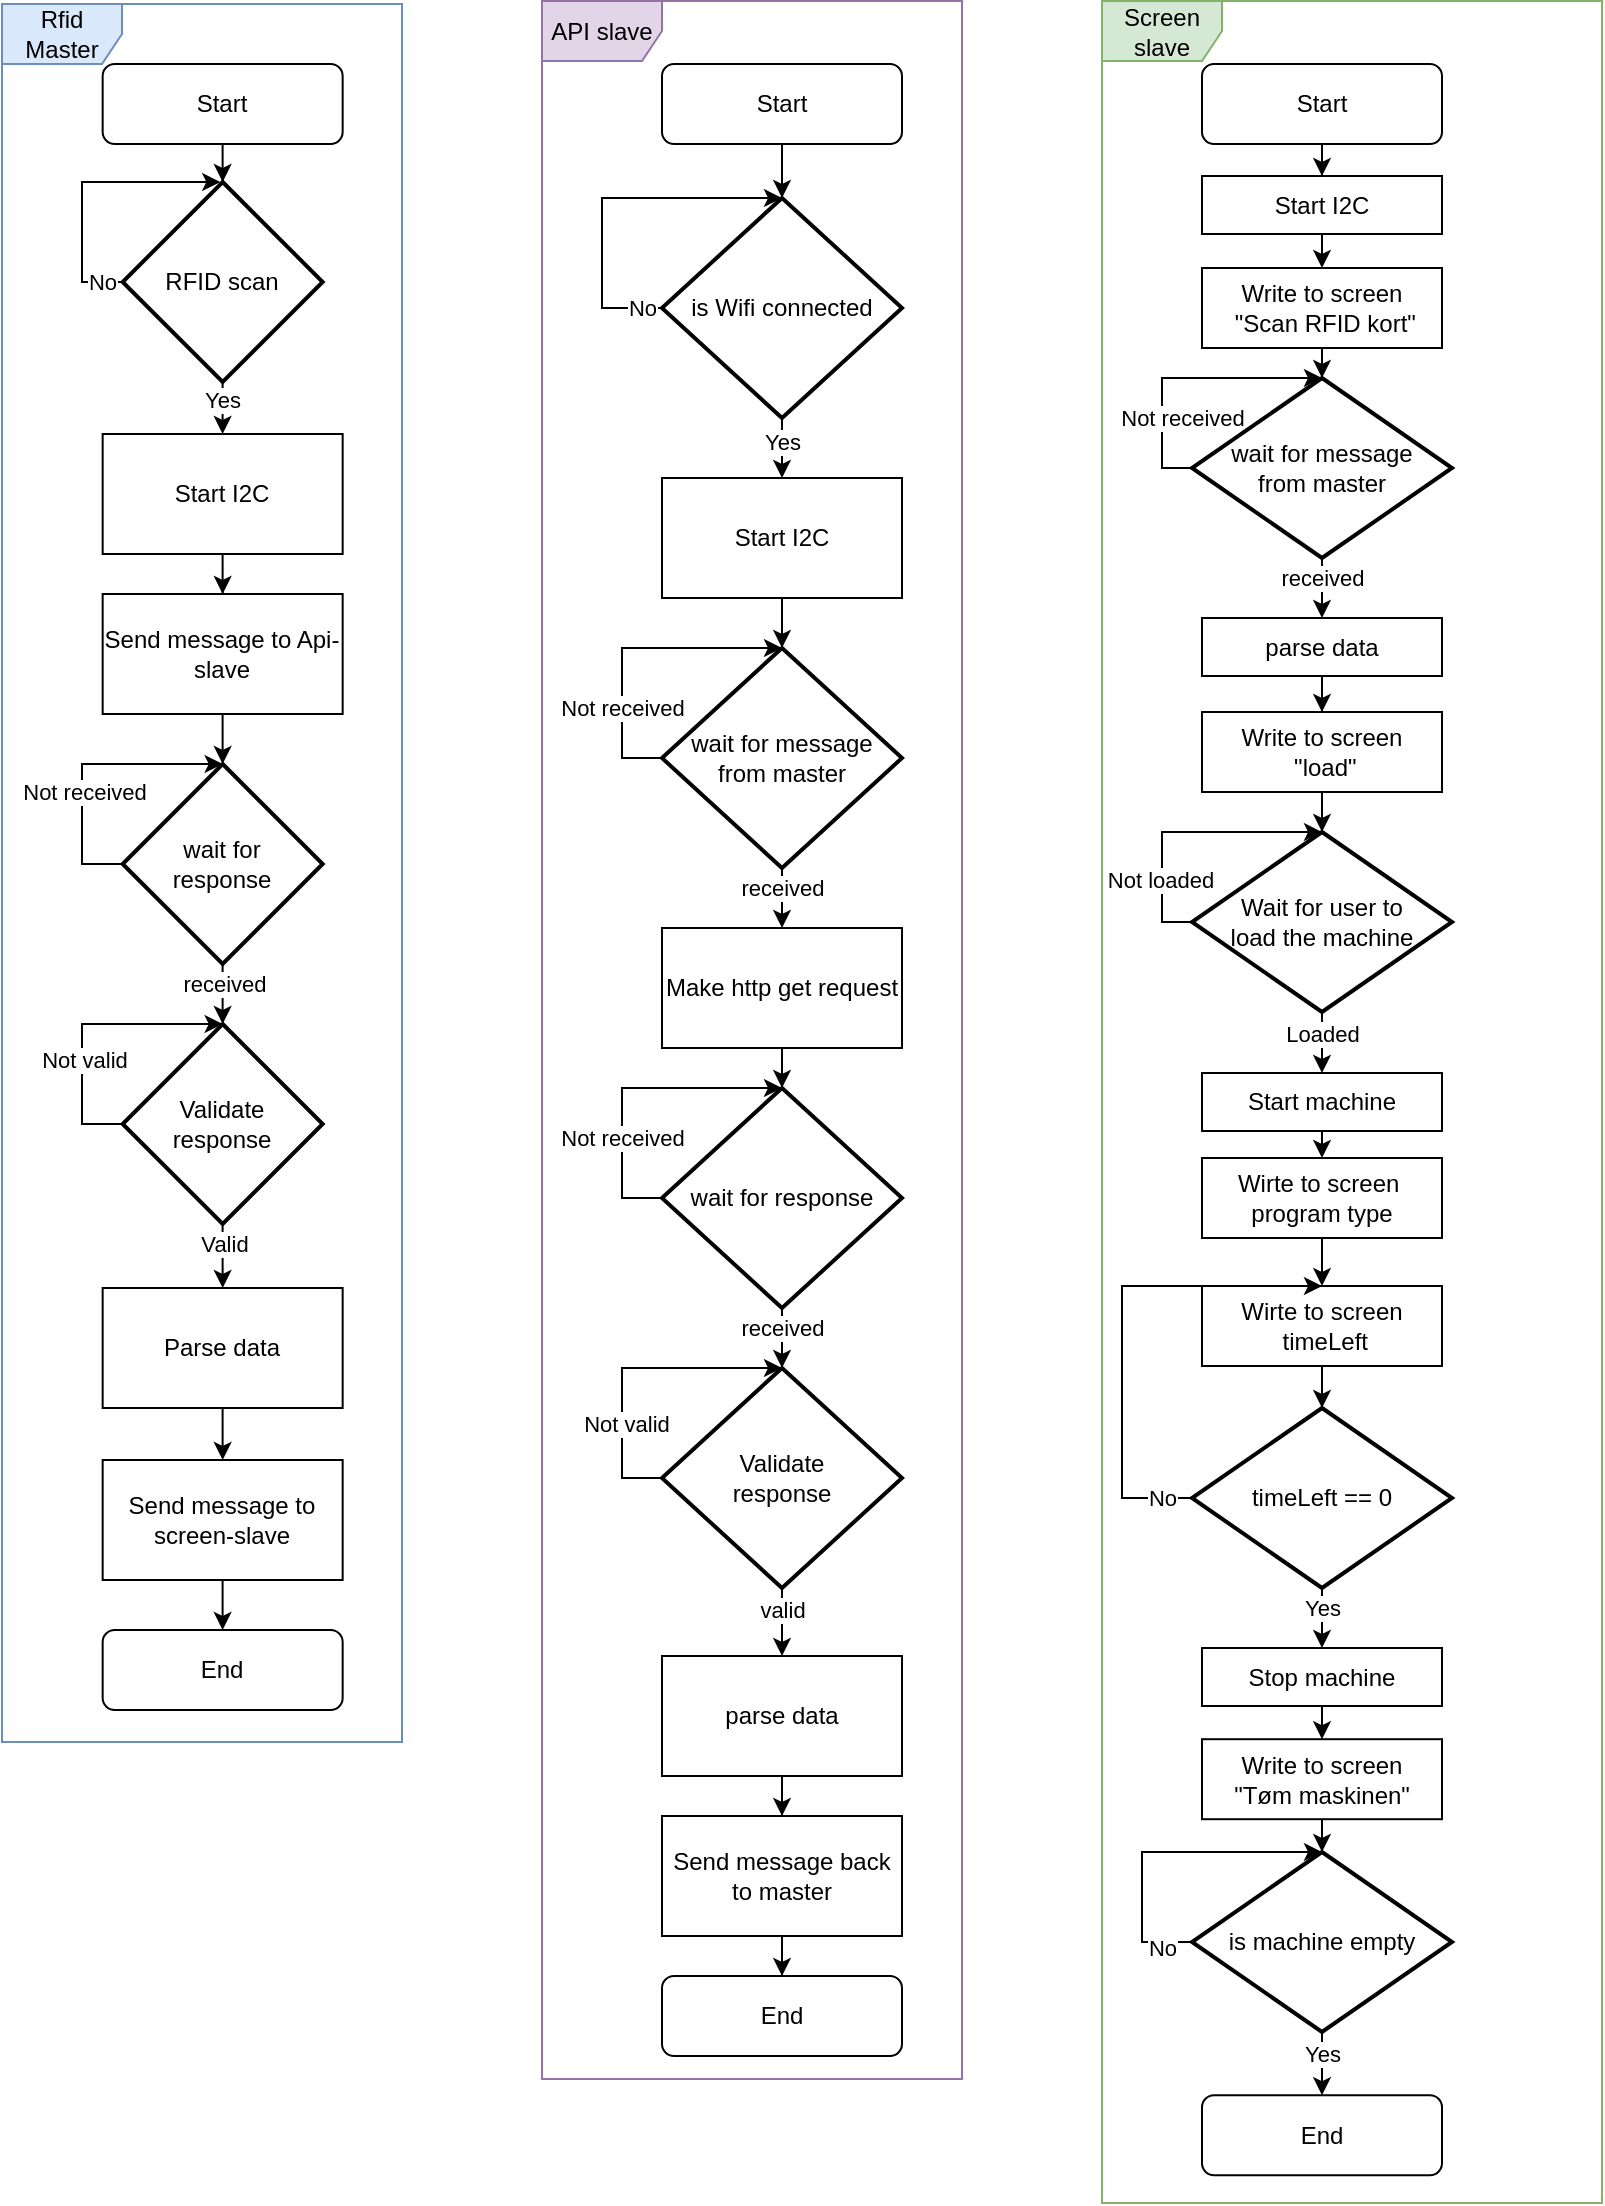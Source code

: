 <mxfile version="20.8.10" type="device"><diagram id="C5RBs43oDa-KdzZeNtuy" name="Page-1"><mxGraphModel dx="220" dy="128" grid="1" gridSize="10" guides="1" tooltips="1" connect="1" arrows="1" fold="1" page="1" pageScale="1" pageWidth="827" pageHeight="1169" math="0" shadow="0"><root><mxCell id="WIyWlLk6GJQsqaUBKTNV-0"/><mxCell id="WIyWlLk6GJQsqaUBKTNV-1" parent="WIyWlLk6GJQsqaUBKTNV-0"/><mxCell id="k3OGvV_NUxRRAAEXV-PW-80" value="Rfid Master" style="shape=umlFrame;whiteSpace=wrap;html=1;fillColor=#dae8fc;strokeColor=#6c8ebf;" parent="WIyWlLk6GJQsqaUBKTNV-1" vertex="1"><mxGeometry x="20" y="31" width="200" height="869" as="geometry"/></mxCell><mxCell id="k3OGvV_NUxRRAAEXV-PW-81" value="Screen slave" style="shape=umlFrame;whiteSpace=wrap;html=1;fillColor=#d5e8d4;strokeColor=#82b366;" parent="WIyWlLk6GJQsqaUBKTNV-1" vertex="1"><mxGeometry x="570" y="29.5" width="250" height="1101" as="geometry"/></mxCell><mxCell id="k3OGvV_NUxRRAAEXV-PW-79" value="API slave" style="shape=umlFrame;whiteSpace=wrap;html=1;fillColor=#e1d5e7;strokeColor=#9673a6;" parent="WIyWlLk6GJQsqaUBKTNV-1" vertex="1"><mxGeometry x="290" y="29.5" width="210" height="1039" as="geometry"/></mxCell><mxCell id="k3OGvV_NUxRRAAEXV-PW-32" style="edgeStyle=orthogonalEdgeStyle;rounded=0;orthogonalLoop=1;jettySize=auto;html=1;entryX=0.5;entryY=0;entryDx=0;entryDy=0;startArrow=none;startFill=0;endArrow=classic;endFill=1;" parent="WIyWlLk6GJQsqaUBKTNV-1" source="k3OGvV_NUxRRAAEXV-PW-0" target="k3OGvV_NUxRRAAEXV-PW-1" edge="1"><mxGeometry relative="1" as="geometry"/></mxCell><mxCell id="k3OGvV_NUxRRAAEXV-PW-0" value="Start I2C" style="rounded=0;whiteSpace=wrap;html=1;" parent="WIyWlLk6GJQsqaUBKTNV-1" vertex="1"><mxGeometry x="70.33" y="246" width="120" height="60" as="geometry"/></mxCell><mxCell id="k3OGvV_NUxRRAAEXV-PW-33" style="edgeStyle=orthogonalEdgeStyle;rounded=0;orthogonalLoop=1;jettySize=auto;html=1;entryX=0.5;entryY=0;entryDx=0;entryDy=0;entryPerimeter=0;startArrow=none;startFill=0;endArrow=classic;endFill=1;" parent="WIyWlLk6GJQsqaUBKTNV-1" source="k3OGvV_NUxRRAAEXV-PW-1" target="k3OGvV_NUxRRAAEXV-PW-3" edge="1"><mxGeometry relative="1" as="geometry"/></mxCell><mxCell id="k3OGvV_NUxRRAAEXV-PW-1" value="Send message to Api-slave" style="rounded=0;whiteSpace=wrap;html=1;" parent="WIyWlLk6GJQsqaUBKTNV-1" vertex="1"><mxGeometry x="70.33" y="326" width="120" height="60" as="geometry"/></mxCell><mxCell id="k3OGvV_NUxRRAAEXV-PW-27" style="edgeStyle=orthogonalEdgeStyle;rounded=0;orthogonalLoop=1;jettySize=auto;html=1;" parent="WIyWlLk6GJQsqaUBKTNV-1" source="k3OGvV_NUxRRAAEXV-PW-2" target="k3OGvV_NUxRRAAEXV-PW-0" edge="1"><mxGeometry relative="1" as="geometry"/></mxCell><mxCell id="k3OGvV_NUxRRAAEXV-PW-28" value="Yes" style="edgeLabel;html=1;align=center;verticalAlign=middle;resizable=0;points=[];" parent="k3OGvV_NUxRRAAEXV-PW-27" vertex="1" connectable="0"><mxGeometry x="0.156" y="1" relative="1" as="geometry"><mxPoint as="offset"/></mxGeometry></mxCell><mxCell id="k3OGvV_NUxRRAAEXV-PW-2" value="RFID scan" style="strokeWidth=2;html=1;shape=mxgraph.flowchart.decision;whiteSpace=wrap;" parent="WIyWlLk6GJQsqaUBKTNV-1" vertex="1"><mxGeometry x="80.33" y="120" width="100" height="100" as="geometry"/></mxCell><mxCell id="k3OGvV_NUxRRAAEXV-PW-34" style="edgeStyle=orthogonalEdgeStyle;rounded=0;orthogonalLoop=1;jettySize=auto;html=1;entryX=0.5;entryY=0;entryDx=0;entryDy=0;entryPerimeter=0;startArrow=none;startFill=0;endArrow=classic;endFill=1;" parent="WIyWlLk6GJQsqaUBKTNV-1" source="k3OGvV_NUxRRAAEXV-PW-3" target="k3OGvV_NUxRRAAEXV-PW-4" edge="1"><mxGeometry relative="1" as="geometry"/></mxCell><mxCell id="k3OGvV_NUxRRAAEXV-PW-35" value="received" style="edgeLabel;html=1;align=center;verticalAlign=middle;resizable=0;points=[];" parent="k3OGvV_NUxRRAAEXV-PW-34" vertex="1" connectable="0"><mxGeometry x="-0.781" relative="1" as="geometry"><mxPoint y="4" as="offset"/></mxGeometry></mxCell><mxCell id="k3OGvV_NUxRRAAEXV-PW-36" style="edgeStyle=orthogonalEdgeStyle;rounded=0;orthogonalLoop=1;jettySize=auto;html=1;startArrow=none;startFill=0;endArrow=classic;endFill=1;exitX=0;exitY=0.5;exitDx=0;exitDy=0;exitPerimeter=0;entryX=0.5;entryY=0;entryDx=0;entryDy=0;entryPerimeter=0;" parent="WIyWlLk6GJQsqaUBKTNV-1" source="k3OGvV_NUxRRAAEXV-PW-3" target="k3OGvV_NUxRRAAEXV-PW-3" edge="1"><mxGeometry relative="1" as="geometry"><mxPoint x="10.33" y="451" as="targetPoint"/><Array as="points"><mxPoint x="60" y="461"/><mxPoint x="60" y="411"/></Array></mxGeometry></mxCell><mxCell id="k3OGvV_NUxRRAAEXV-PW-37" value="Not received" style="edgeLabel;html=1;align=center;verticalAlign=middle;resizable=0;points=[];" parent="k3OGvV_NUxRRAAEXV-PW-36" vertex="1" connectable="0"><mxGeometry x="-0.773" relative="1" as="geometry"><mxPoint x="-4" y="-36" as="offset"/></mxGeometry></mxCell><mxCell id="k3OGvV_NUxRRAAEXV-PW-3" value="wait for &lt;br&gt;response" style="strokeWidth=2;html=1;shape=mxgraph.flowchart.decision;whiteSpace=wrap;" parent="WIyWlLk6GJQsqaUBKTNV-1" vertex="1"><mxGeometry x="80.33" y="411" width="100" height="100" as="geometry"/></mxCell><mxCell id="k3OGvV_NUxRRAAEXV-PW-38" style="edgeStyle=orthogonalEdgeStyle;rounded=0;orthogonalLoop=1;jettySize=auto;html=1;startArrow=none;startFill=0;endArrow=classic;endFill=1;entryX=0.5;entryY=0;entryDx=0;entryDy=0;" parent="WIyWlLk6GJQsqaUBKTNV-1" source="k3OGvV_NUxRRAAEXV-PW-4" target="3F6YsZqN3u3QqfC70ZaT-0" edge="1"><mxGeometry relative="1" as="geometry"/></mxCell><mxCell id="k3OGvV_NUxRRAAEXV-PW-40" value="Valid" style="edgeLabel;html=1;align=center;verticalAlign=middle;resizable=0;points=[];" parent="k3OGvV_NUxRRAAEXV-PW-38" vertex="1" connectable="0"><mxGeometry x="-0.747" relative="1" as="geometry"><mxPoint y="4" as="offset"/></mxGeometry></mxCell><mxCell id="k3OGvV_NUxRRAAEXV-PW-41" style="edgeStyle=orthogonalEdgeStyle;rounded=0;orthogonalLoop=1;jettySize=auto;html=1;startArrow=none;startFill=0;endArrow=classic;endFill=1;exitX=0;exitY=0.5;exitDx=0;exitDy=0;exitPerimeter=0;entryX=0.5;entryY=0;entryDx=0;entryDy=0;entryPerimeter=0;" parent="WIyWlLk6GJQsqaUBKTNV-1" source="k3OGvV_NUxRRAAEXV-PW-4" target="k3OGvV_NUxRRAAEXV-PW-4" edge="1"><mxGeometry relative="1" as="geometry"><mxPoint x="10.33" y="571" as="targetPoint"/><Array as="points"><mxPoint x="60" y="591"/><mxPoint x="60" y="541"/></Array></mxGeometry></mxCell><mxCell id="k3OGvV_NUxRRAAEXV-PW-42" value="Not valid" style="edgeLabel;html=1;align=center;verticalAlign=middle;resizable=0;points=[];" parent="k3OGvV_NUxRRAAEXV-PW-41" vertex="1" connectable="0"><mxGeometry x="-0.509" y="-1" relative="1" as="geometry"><mxPoint y="-18" as="offset"/></mxGeometry></mxCell><mxCell id="k3OGvV_NUxRRAAEXV-PW-4" value="Validate&lt;br&gt;response" style="strokeWidth=2;html=1;shape=mxgraph.flowchart.decision;whiteSpace=wrap;" parent="WIyWlLk6GJQsqaUBKTNV-1" vertex="1"><mxGeometry x="80.33" y="541" width="100" height="100" as="geometry"/></mxCell><mxCell id="k3OGvV_NUxRRAAEXV-PW-39" style="edgeStyle=orthogonalEdgeStyle;rounded=0;orthogonalLoop=1;jettySize=auto;html=1;startArrow=none;startFill=0;endArrow=classic;endFill=1;" parent="WIyWlLk6GJQsqaUBKTNV-1" source="k3OGvV_NUxRRAAEXV-PW-5" target="k3OGvV_NUxRRAAEXV-PW-6" edge="1"><mxGeometry relative="1" as="geometry"/></mxCell><mxCell id="k3OGvV_NUxRRAAEXV-PW-5" value="Send message to screen-slave" style="rounded=0;whiteSpace=wrap;html=1;" parent="WIyWlLk6GJQsqaUBKTNV-1" vertex="1"><mxGeometry x="70.33" y="759" width="120" height="60" as="geometry"/></mxCell><mxCell id="k3OGvV_NUxRRAAEXV-PW-6" value="End" style="rounded=1;whiteSpace=wrap;html=1;fontSize=12;glass=0;strokeWidth=1;shadow=0;" parent="WIyWlLk6GJQsqaUBKTNV-1" vertex="1"><mxGeometry x="70.33" y="844" width="120" height="40" as="geometry"/></mxCell><mxCell id="k3OGvV_NUxRRAAEXV-PW-26" style="edgeStyle=orthogonalEdgeStyle;rounded=0;orthogonalLoop=1;jettySize=auto;html=1;entryX=0.5;entryY=0;entryDx=0;entryDy=0;entryPerimeter=0;" parent="WIyWlLk6GJQsqaUBKTNV-1" source="k3OGvV_NUxRRAAEXV-PW-7" target="k3OGvV_NUxRRAAEXV-PW-2" edge="1"><mxGeometry relative="1" as="geometry"/></mxCell><mxCell id="k3OGvV_NUxRRAAEXV-PW-7" value="Start" style="rounded=1;whiteSpace=wrap;html=1;fontSize=12;glass=0;strokeWidth=1;shadow=0;" parent="WIyWlLk6GJQsqaUBKTNV-1" vertex="1"><mxGeometry x="70.33" y="61" width="120" height="40" as="geometry"/></mxCell><mxCell id="SQsc0U802EovhEkxRNdZ-2" style="edgeStyle=orthogonalEdgeStyle;rounded=0;orthogonalLoop=1;jettySize=auto;html=1;entryX=0.5;entryY=0;entryDx=0;entryDy=0;entryPerimeter=0;" parent="WIyWlLk6GJQsqaUBKTNV-1" source="k3OGvV_NUxRRAAEXV-PW-8" target="SQsc0U802EovhEkxRNdZ-12" edge="1"><mxGeometry relative="1" as="geometry"><mxPoint x="410" y="121" as="targetPoint"/></mxGeometry></mxCell><mxCell id="k3OGvV_NUxRRAAEXV-PW-8" value="Start" style="rounded=1;whiteSpace=wrap;html=1;fontSize=12;glass=0;strokeWidth=1;shadow=0;" parent="WIyWlLk6GJQsqaUBKTNV-1" vertex="1"><mxGeometry x="350" y="61" width="120" height="40" as="geometry"/></mxCell><mxCell id="k3OGvV_NUxRRAAEXV-PW-45" style="edgeStyle=orthogonalEdgeStyle;rounded=0;orthogonalLoop=1;jettySize=auto;html=1;startArrow=none;startFill=0;endArrow=classic;endFill=1;" parent="WIyWlLk6GJQsqaUBKTNV-1" source="k3OGvV_NUxRRAAEXV-PW-9" target="k3OGvV_NUxRRAAEXV-PW-43" edge="1"><mxGeometry relative="1" as="geometry"/></mxCell><mxCell id="k3OGvV_NUxRRAAEXV-PW-47" value="received" style="edgeLabel;html=1;align=center;verticalAlign=middle;resizable=0;points=[];" parent="k3OGvV_NUxRRAAEXV-PW-45" vertex="1" connectable="0"><mxGeometry x="-0.779" relative="1" as="geometry"><mxPoint y="4" as="offset"/></mxGeometry></mxCell><mxCell id="k3OGvV_NUxRRAAEXV-PW-48" style="edgeStyle=orthogonalEdgeStyle;rounded=0;orthogonalLoop=1;jettySize=auto;html=1;startArrow=none;startFill=0;endArrow=classic;endFill=1;exitX=0;exitY=0.5;exitDx=0;exitDy=0;exitPerimeter=0;entryX=0.5;entryY=0;entryDx=0;entryDy=0;entryPerimeter=0;" parent="WIyWlLk6GJQsqaUBKTNV-1" source="k3OGvV_NUxRRAAEXV-PW-9" target="k3OGvV_NUxRRAAEXV-PW-9" edge="1"><mxGeometry relative="1" as="geometry"><mxPoint x="290" y="408" as="targetPoint"/><Array as="points"><mxPoint x="330" y="408"/><mxPoint x="330" y="353"/></Array></mxGeometry></mxCell><mxCell id="k3OGvV_NUxRRAAEXV-PW-49" value="Not received" style="edgeLabel;html=1;align=center;verticalAlign=middle;resizable=0;points=[];" parent="k3OGvV_NUxRRAAEXV-PW-48" vertex="1" connectable="0"><mxGeometry x="-0.547" relative="1" as="geometry"><mxPoint y="-10" as="offset"/></mxGeometry></mxCell><mxCell id="k3OGvV_NUxRRAAEXV-PW-9" value="wait for message from master" style="strokeWidth=2;html=1;shape=mxgraph.flowchart.decision;whiteSpace=wrap;" parent="WIyWlLk6GJQsqaUBKTNV-1" vertex="1"><mxGeometry x="350" y="353" width="120" height="110" as="geometry"/></mxCell><mxCell id="k3OGvV_NUxRRAAEXV-PW-50" style="edgeStyle=orthogonalEdgeStyle;rounded=0;orthogonalLoop=1;jettySize=auto;html=1;entryX=0.5;entryY=0;entryDx=0;entryDy=0;startArrow=none;startFill=0;endArrow=classic;endFill=1;entryPerimeter=0;" parent="WIyWlLk6GJQsqaUBKTNV-1" source="k3OGvV_NUxRRAAEXV-PW-10" target="3F6YsZqN3u3QqfC70ZaT-2" edge="1"><mxGeometry relative="1" as="geometry"/></mxCell><mxCell id="k3OGvV_NUxRRAAEXV-PW-51" value="received" style="edgeLabel;html=1;align=center;verticalAlign=middle;resizable=0;points=[];" parent="k3OGvV_NUxRRAAEXV-PW-50" vertex="1" connectable="0"><mxGeometry x="-0.795" y="1" relative="1" as="geometry"><mxPoint x="-1" y="5" as="offset"/></mxGeometry></mxCell><mxCell id="k3OGvV_NUxRRAAEXV-PW-52" style="edgeStyle=orthogonalEdgeStyle;rounded=0;orthogonalLoop=1;jettySize=auto;html=1;startArrow=none;startFill=0;endArrow=classic;endFill=1;exitX=0;exitY=0.5;exitDx=0;exitDy=0;exitPerimeter=0;entryX=0.5;entryY=0;entryDx=0;entryDy=0;entryPerimeter=0;" parent="WIyWlLk6GJQsqaUBKTNV-1" source="k3OGvV_NUxRRAAEXV-PW-10" target="k3OGvV_NUxRRAAEXV-PW-10" edge="1"><mxGeometry relative="1" as="geometry"><mxPoint x="300" y="628" as="targetPoint"/><Array as="points"><mxPoint x="330" y="628"/><mxPoint x="330" y="573"/></Array></mxGeometry></mxCell><mxCell id="k3OGvV_NUxRRAAEXV-PW-53" value="Not received" style="edgeLabel;html=1;align=center;verticalAlign=middle;resizable=0;points=[];" parent="k3OGvV_NUxRRAAEXV-PW-52" vertex="1" connectable="0"><mxGeometry x="-0.501" relative="1" as="geometry"><mxPoint y="-12" as="offset"/></mxGeometry></mxCell><mxCell id="k3OGvV_NUxRRAAEXV-PW-10" value="wait for response" style="strokeWidth=2;html=1;shape=mxgraph.flowchart.decision;whiteSpace=wrap;" parent="WIyWlLk6GJQsqaUBKTNV-1" vertex="1"><mxGeometry x="350" y="573" width="120" height="110" as="geometry"/></mxCell><mxCell id="k3OGvV_NUxRRAAEXV-PW-54" style="edgeStyle=orthogonalEdgeStyle;rounded=0;orthogonalLoop=1;jettySize=auto;html=1;entryX=0.5;entryY=0;entryDx=0;entryDy=0;startArrow=none;startFill=0;endArrow=classic;endFill=1;" parent="WIyWlLk6GJQsqaUBKTNV-1" source="k3OGvV_NUxRRAAEXV-PW-11" target="k3OGvV_NUxRRAAEXV-PW-12" edge="1"><mxGeometry relative="1" as="geometry"/></mxCell><mxCell id="k3OGvV_NUxRRAAEXV-PW-11" value="parse data" style="rounded=0;whiteSpace=wrap;html=1;" parent="WIyWlLk6GJQsqaUBKTNV-1" vertex="1"><mxGeometry x="350" y="857" width="120" height="60" as="geometry"/></mxCell><mxCell id="k3OGvV_NUxRRAAEXV-PW-55" style="edgeStyle=orthogonalEdgeStyle;rounded=0;orthogonalLoop=1;jettySize=auto;html=1;entryX=0.5;entryY=0;entryDx=0;entryDy=0;startArrow=none;startFill=0;endArrow=classic;endFill=1;" parent="WIyWlLk6GJQsqaUBKTNV-1" source="k3OGvV_NUxRRAAEXV-PW-12" target="k3OGvV_NUxRRAAEXV-PW-13" edge="1"><mxGeometry relative="1" as="geometry"/></mxCell><mxCell id="k3OGvV_NUxRRAAEXV-PW-12" value="Send message back to master" style="rounded=0;whiteSpace=wrap;html=1;" parent="WIyWlLk6GJQsqaUBKTNV-1" vertex="1"><mxGeometry x="350" y="937" width="120" height="60" as="geometry"/></mxCell><mxCell id="k3OGvV_NUxRRAAEXV-PW-13" value="End" style="rounded=1;whiteSpace=wrap;html=1;fontSize=12;glass=0;strokeWidth=1;shadow=0;" parent="WIyWlLk6GJQsqaUBKTNV-1" vertex="1"><mxGeometry x="350" y="1017" width="120" height="40" as="geometry"/></mxCell><mxCell id="SQsc0U802EovhEkxRNdZ-6" style="edgeStyle=orthogonalEdgeStyle;rounded=0;orthogonalLoop=1;jettySize=auto;html=1;entryX=0.5;entryY=0;entryDx=0;entryDy=0;" parent="WIyWlLk6GJQsqaUBKTNV-1" source="k3OGvV_NUxRRAAEXV-PW-14" target="SQsc0U802EovhEkxRNdZ-5" edge="1"><mxGeometry relative="1" as="geometry"/></mxCell><mxCell id="k3OGvV_NUxRRAAEXV-PW-14" value="Start" style="rounded=1;whiteSpace=wrap;html=1;fontSize=12;glass=0;strokeWidth=1;shadow=0;" parent="WIyWlLk6GJQsqaUBKTNV-1" vertex="1"><mxGeometry x="620" y="61" width="120" height="40" as="geometry"/></mxCell><mxCell id="k3OGvV_NUxRRAAEXV-PW-57" style="edgeStyle=orthogonalEdgeStyle;rounded=0;orthogonalLoop=1;jettySize=auto;html=1;entryX=0.5;entryY=0;entryDx=0;entryDy=0;entryPerimeter=0;startArrow=none;startFill=0;endArrow=classic;endFill=1;" parent="WIyWlLk6GJQsqaUBKTNV-1" source="k3OGvV_NUxRRAAEXV-PW-15" target="k3OGvV_NUxRRAAEXV-PW-16" edge="1"><mxGeometry relative="1" as="geometry"/></mxCell><mxCell id="k3OGvV_NUxRRAAEXV-PW-15" value="Write to screen&lt;br&gt;&amp;nbsp;&quot;Scan RFID kort&quot;" style="rounded=0;whiteSpace=wrap;html=1;" parent="WIyWlLk6GJQsqaUBKTNV-1" vertex="1"><mxGeometry x="620" y="163" width="120" height="40" as="geometry"/></mxCell><mxCell id="k3OGvV_NUxRRAAEXV-PW-58" style="edgeStyle=orthogonalEdgeStyle;rounded=0;orthogonalLoop=1;jettySize=auto;html=1;startArrow=none;startFill=0;endArrow=classic;endFill=1;" parent="WIyWlLk6GJQsqaUBKTNV-1" source="k3OGvV_NUxRRAAEXV-PW-16" target="k3OGvV_NUxRRAAEXV-PW-17" edge="1"><mxGeometry relative="1" as="geometry"/></mxCell><mxCell id="k3OGvV_NUxRRAAEXV-PW-61" value="received" style="edgeLabel;html=1;align=center;verticalAlign=middle;resizable=0;points=[];" parent="k3OGvV_NUxRRAAEXV-PW-58" vertex="1" connectable="0"><mxGeometry x="0.523" relative="1" as="geometry"><mxPoint y="-8" as="offset"/></mxGeometry></mxCell><mxCell id="k3OGvV_NUxRRAAEXV-PW-62" style="edgeStyle=orthogonalEdgeStyle;rounded=0;orthogonalLoop=1;jettySize=auto;html=1;startArrow=none;startFill=0;endArrow=classic;endFill=1;exitX=0;exitY=0.5;exitDx=0;exitDy=0;exitPerimeter=0;entryX=0.5;entryY=0;entryDx=0;entryDy=0;entryPerimeter=0;" parent="WIyWlLk6GJQsqaUBKTNV-1" source="k3OGvV_NUxRRAAEXV-PW-16" target="k3OGvV_NUxRRAAEXV-PW-16" edge="1"><mxGeometry relative="1" as="geometry"><mxPoint x="560" y="329" as="targetPoint"/><Array as="points"><mxPoint x="600" y="263"/><mxPoint x="600" y="218"/></Array></mxGeometry></mxCell><mxCell id="k3OGvV_NUxRRAAEXV-PW-63" value="Not received" style="edgeLabel;html=1;align=center;verticalAlign=middle;resizable=0;points=[];" parent="k3OGvV_NUxRRAAEXV-PW-62" vertex="1" connectable="0"><mxGeometry x="-0.626" relative="1" as="geometry"><mxPoint x="10" y="-14" as="offset"/></mxGeometry></mxCell><mxCell id="k3OGvV_NUxRRAAEXV-PW-16" value="wait for message &lt;br&gt;from master" style="strokeWidth=2;html=1;shape=mxgraph.flowchart.decision;whiteSpace=wrap;" parent="WIyWlLk6GJQsqaUBKTNV-1" vertex="1"><mxGeometry x="615" y="218" width="130" height="90" as="geometry"/></mxCell><mxCell id="k3OGvV_NUxRRAAEXV-PW-59" style="edgeStyle=orthogonalEdgeStyle;rounded=0;orthogonalLoop=1;jettySize=auto;html=1;startArrow=none;startFill=0;endArrow=classic;endFill=1;" parent="WIyWlLk6GJQsqaUBKTNV-1" source="k3OGvV_NUxRRAAEXV-PW-17" target="k3OGvV_NUxRRAAEXV-PW-18" edge="1"><mxGeometry relative="1" as="geometry"/></mxCell><mxCell id="k3OGvV_NUxRRAAEXV-PW-17" value="parse data" style="rounded=0;whiteSpace=wrap;html=1;" parent="WIyWlLk6GJQsqaUBKTNV-1" vertex="1"><mxGeometry x="620" y="338" width="120" height="29" as="geometry"/></mxCell><mxCell id="k3OGvV_NUxRRAAEXV-PW-60" style="edgeStyle=orthogonalEdgeStyle;rounded=0;orthogonalLoop=1;jettySize=auto;html=1;startArrow=none;startFill=0;endArrow=classic;endFill=1;" parent="WIyWlLk6GJQsqaUBKTNV-1" source="k3OGvV_NUxRRAAEXV-PW-18" target="k3OGvV_NUxRRAAEXV-PW-19" edge="1"><mxGeometry relative="1" as="geometry"/></mxCell><mxCell id="k3OGvV_NUxRRAAEXV-PW-18" value="Write to screen&lt;br&gt;&amp;nbsp;&quot;load&quot;" style="rounded=0;whiteSpace=wrap;html=1;" parent="WIyWlLk6GJQsqaUBKTNV-1" vertex="1"><mxGeometry x="620" y="385" width="120" height="40" as="geometry"/></mxCell><mxCell id="k3OGvV_NUxRRAAEXV-PW-64" style="edgeStyle=orthogonalEdgeStyle;rounded=0;orthogonalLoop=1;jettySize=auto;html=1;startArrow=none;startFill=0;endArrow=classic;endFill=1;entryX=0.5;entryY=0;entryDx=0;entryDy=0;" parent="WIyWlLk6GJQsqaUBKTNV-1" source="k3OGvV_NUxRRAAEXV-PW-19" target="SQsc0U802EovhEkxRNdZ-8" edge="1"><mxGeometry relative="1" as="geometry"><mxPoint x="680" y="720" as="targetPoint"/></mxGeometry></mxCell><mxCell id="k3OGvV_NUxRRAAEXV-PW-65" value="Loaded" style="edgeLabel;html=1;align=center;verticalAlign=middle;resizable=0;points=[];" parent="k3OGvV_NUxRRAAEXV-PW-64" vertex="1" connectable="0"><mxGeometry x="-0.742" relative="1" as="geometry"><mxPoint y="4" as="offset"/></mxGeometry></mxCell><mxCell id="k3OGvV_NUxRRAAEXV-PW-66" style="edgeStyle=orthogonalEdgeStyle;rounded=0;orthogonalLoop=1;jettySize=auto;html=1;startArrow=none;startFill=0;endArrow=classic;endFill=1;exitX=0;exitY=0.5;exitDx=0;exitDy=0;exitPerimeter=0;entryX=0.5;entryY=0;entryDx=0;entryDy=0;entryPerimeter=0;" parent="WIyWlLk6GJQsqaUBKTNV-1" source="k3OGvV_NUxRRAAEXV-PW-19" target="k3OGvV_NUxRRAAEXV-PW-19" edge="1"><mxGeometry relative="1" as="geometry"><mxPoint x="580" y="639" as="targetPoint"/><Array as="points"><mxPoint x="600" y="490"/><mxPoint x="600" y="445"/></Array></mxGeometry></mxCell><mxCell id="k3OGvV_NUxRRAAEXV-PW-67" value="Not loaded" style="edgeLabel;html=1;align=center;verticalAlign=middle;resizable=0;points=[];" parent="k3OGvV_NUxRRAAEXV-PW-66" vertex="1" connectable="0"><mxGeometry x="-0.57" y="1" relative="1" as="geometry"><mxPoint y="-6" as="offset"/></mxGeometry></mxCell><mxCell id="k3OGvV_NUxRRAAEXV-PW-19" value="Wait for user to &lt;br&gt;load the machine" style="strokeWidth=2;html=1;shape=mxgraph.flowchart.decision;whiteSpace=wrap;" parent="WIyWlLk6GJQsqaUBKTNV-1" vertex="1"><mxGeometry x="615" y="445" width="130" height="90" as="geometry"/></mxCell><mxCell id="k3OGvV_NUxRRAAEXV-PW-68" style="edgeStyle=orthogonalEdgeStyle;rounded=0;orthogonalLoop=1;jettySize=auto;html=1;entryX=0.5;entryY=0;entryDx=0;entryDy=0;startArrow=none;startFill=0;endArrow=classic;endFill=1;" parent="WIyWlLk6GJQsqaUBKTNV-1" source="k3OGvV_NUxRRAAEXV-PW-20" target="k3OGvV_NUxRRAAEXV-PW-21" edge="1"><mxGeometry relative="1" as="geometry"/></mxCell><mxCell id="k3OGvV_NUxRRAAEXV-PW-20" value="Wirte to screen&amp;nbsp; program type" style="rounded=0;whiteSpace=wrap;html=1;" parent="WIyWlLk6GJQsqaUBKTNV-1" vertex="1"><mxGeometry x="620" y="608" width="120" height="40" as="geometry"/></mxCell><mxCell id="k3OGvV_NUxRRAAEXV-PW-69" style="edgeStyle=orthogonalEdgeStyle;rounded=0;orthogonalLoop=1;jettySize=auto;html=1;startArrow=none;startFill=0;endArrow=classic;endFill=1;" parent="WIyWlLk6GJQsqaUBKTNV-1" source="k3OGvV_NUxRRAAEXV-PW-21" target="k3OGvV_NUxRRAAEXV-PW-22" edge="1"><mxGeometry relative="1" as="geometry"/></mxCell><mxCell id="k3OGvV_NUxRRAAEXV-PW-21" value="Wirte to screen&lt;br&gt;&amp;nbsp;timeLeft" style="rounded=0;whiteSpace=wrap;html=1;" parent="WIyWlLk6GJQsqaUBKTNV-1" vertex="1"><mxGeometry x="620" y="672" width="120" height="40" as="geometry"/></mxCell><mxCell id="k3OGvV_NUxRRAAEXV-PW-70" style="edgeStyle=orthogonalEdgeStyle;rounded=0;orthogonalLoop=1;jettySize=auto;html=1;startArrow=none;startFill=0;endArrow=classic;endFill=1;entryX=0.5;entryY=0;entryDx=0;entryDy=0;" parent="WIyWlLk6GJQsqaUBKTNV-1" source="k3OGvV_NUxRRAAEXV-PW-22" target="SQsc0U802EovhEkxRNdZ-10" edge="1"><mxGeometry relative="1" as="geometry"><mxPoint x="500" y="1040" as="targetPoint"/></mxGeometry></mxCell><mxCell id="k3OGvV_NUxRRAAEXV-PW-73" value="Yes" style="edgeLabel;html=1;align=center;verticalAlign=middle;resizable=0;points=[];" parent="k3OGvV_NUxRRAAEXV-PW-70" vertex="1" connectable="0"><mxGeometry x="0.484" relative="1" as="geometry"><mxPoint y="-7" as="offset"/></mxGeometry></mxCell><mxCell id="k3OGvV_NUxRRAAEXV-PW-74" style="edgeStyle=orthogonalEdgeStyle;rounded=0;orthogonalLoop=1;jettySize=auto;html=1;entryX=0.5;entryY=0;entryDx=0;entryDy=0;startArrow=none;startFill=0;endArrow=classic;endFill=1;exitX=0;exitY=0.5;exitDx=0;exitDy=0;exitPerimeter=0;" parent="WIyWlLk6GJQsqaUBKTNV-1" source="k3OGvV_NUxRRAAEXV-PW-22" target="k3OGvV_NUxRRAAEXV-PW-21" edge="1"><mxGeometry relative="1" as="geometry"><Array as="points"><mxPoint x="580" y="778"/><mxPoint x="580" y="672"/></Array></mxGeometry></mxCell><mxCell id="k3OGvV_NUxRRAAEXV-PW-75" value="No" style="edgeLabel;html=1;align=center;verticalAlign=middle;resizable=0;points=[];" parent="k3OGvV_NUxRRAAEXV-PW-74" vertex="1" connectable="0"><mxGeometry x="-0.683" y="1" relative="1" as="geometry"><mxPoint x="21" y="3" as="offset"/></mxGeometry></mxCell><mxCell id="k3OGvV_NUxRRAAEXV-PW-22" value="timeLeft == 0" style="strokeWidth=2;html=1;shape=mxgraph.flowchart.decision;whiteSpace=wrap;" parent="WIyWlLk6GJQsqaUBKTNV-1" vertex="1"><mxGeometry x="615" y="733" width="130" height="90" as="geometry"/></mxCell><mxCell id="k3OGvV_NUxRRAAEXV-PW-71" style="edgeStyle=orthogonalEdgeStyle;rounded=0;orthogonalLoop=1;jettySize=auto;html=1;entryX=0.5;entryY=0;entryDx=0;entryDy=0;entryPerimeter=0;startArrow=none;startFill=0;endArrow=classic;endFill=1;" parent="WIyWlLk6GJQsqaUBKTNV-1" source="k3OGvV_NUxRRAAEXV-PW-23" target="k3OGvV_NUxRRAAEXV-PW-24" edge="1"><mxGeometry relative="1" as="geometry"/></mxCell><mxCell id="k3OGvV_NUxRRAAEXV-PW-23" value="Write to screen &lt;br&gt;&quot;Tøm maskinen&quot;" style="rounded=0;whiteSpace=wrap;html=1;" parent="WIyWlLk6GJQsqaUBKTNV-1" vertex="1"><mxGeometry x="620" y="898.6" width="120" height="40" as="geometry"/></mxCell><mxCell id="k3OGvV_NUxRRAAEXV-PW-72" style="edgeStyle=orthogonalEdgeStyle;rounded=0;orthogonalLoop=1;jettySize=auto;html=1;entryX=0.5;entryY=0;entryDx=0;entryDy=0;startArrow=none;startFill=0;endArrow=classic;endFill=1;" parent="WIyWlLk6GJQsqaUBKTNV-1" source="k3OGvV_NUxRRAAEXV-PW-24" target="k3OGvV_NUxRRAAEXV-PW-25" edge="1"><mxGeometry relative="1" as="geometry"/></mxCell><mxCell id="k3OGvV_NUxRRAAEXV-PW-76" value="Yes" style="edgeLabel;html=1;align=center;verticalAlign=middle;resizable=0;points=[];" parent="k3OGvV_NUxRRAAEXV-PW-72" vertex="1" connectable="0"><mxGeometry x="-0.823" relative="1" as="geometry"><mxPoint y="6" as="offset"/></mxGeometry></mxCell><mxCell id="k3OGvV_NUxRRAAEXV-PW-24" value="is machine empty" style="strokeWidth=2;html=1;shape=mxgraph.flowchart.decision;whiteSpace=wrap;" parent="WIyWlLk6GJQsqaUBKTNV-1" vertex="1"><mxGeometry x="615" y="955" width="130" height="90" as="geometry"/></mxCell><mxCell id="k3OGvV_NUxRRAAEXV-PW-25" value="End" style="rounded=1;whiteSpace=wrap;html=1;fontSize=12;glass=0;strokeWidth=1;shadow=0;" parent="WIyWlLk6GJQsqaUBKTNV-1" vertex="1"><mxGeometry x="620" y="1076.6" width="120" height="40" as="geometry"/></mxCell><mxCell id="k3OGvV_NUxRRAAEXV-PW-46" style="edgeStyle=orthogonalEdgeStyle;rounded=0;orthogonalLoop=1;jettySize=auto;html=1;entryX=0.5;entryY=0;entryDx=0;entryDy=0;entryPerimeter=0;startArrow=none;startFill=0;endArrow=classic;endFill=1;" parent="WIyWlLk6GJQsqaUBKTNV-1" source="k3OGvV_NUxRRAAEXV-PW-43" target="k3OGvV_NUxRRAAEXV-PW-10" edge="1"><mxGeometry relative="1" as="geometry"/></mxCell><mxCell id="k3OGvV_NUxRRAAEXV-PW-43" value="Make http get request" style="rounded=0;whiteSpace=wrap;html=1;" parent="WIyWlLk6GJQsqaUBKTNV-1" vertex="1"><mxGeometry x="350" y="493" width="120" height="60" as="geometry"/></mxCell><mxCell id="k3OGvV_NUxRRAAEXV-PW-77" style="edgeStyle=orthogonalEdgeStyle;rounded=0;orthogonalLoop=1;jettySize=auto;html=1;exitX=0;exitY=0.5;exitDx=0;exitDy=0;exitPerimeter=0;entryX=0.5;entryY=0;entryDx=0;entryDy=0;entryPerimeter=0;startArrow=none;startFill=0;endArrow=classic;endFill=1;" parent="WIyWlLk6GJQsqaUBKTNV-1" source="k3OGvV_NUxRRAAEXV-PW-24" target="k3OGvV_NUxRRAAEXV-PW-24" edge="1"><mxGeometry relative="1" as="geometry"><Array as="points"><mxPoint x="590" y="1000"/><mxPoint x="590" y="955"/></Array></mxGeometry></mxCell><mxCell id="k3OGvV_NUxRRAAEXV-PW-78" value="No" style="edgeLabel;html=1;align=center;verticalAlign=middle;resizable=0;points=[];" parent="k3OGvV_NUxRRAAEXV-PW-77" vertex="1" connectable="0"><mxGeometry x="-0.616" y="1" relative="1" as="geometry"><mxPoint x="11" y="8" as="offset"/></mxGeometry></mxCell><mxCell id="SQsc0U802EovhEkxRNdZ-4" style="edgeStyle=orthogonalEdgeStyle;rounded=0;orthogonalLoop=1;jettySize=auto;html=1;entryX=0.5;entryY=0;entryDx=0;entryDy=0;entryPerimeter=0;" parent="WIyWlLk6GJQsqaUBKTNV-1" source="SQsc0U802EovhEkxRNdZ-0" target="k3OGvV_NUxRRAAEXV-PW-9" edge="1"><mxGeometry relative="1" as="geometry"/></mxCell><mxCell id="SQsc0U802EovhEkxRNdZ-0" value="Start I2C" style="rounded=0;whiteSpace=wrap;html=1;" parent="WIyWlLk6GJQsqaUBKTNV-1" vertex="1"><mxGeometry x="350" y="268" width="120" height="60" as="geometry"/></mxCell><mxCell id="SQsc0U802EovhEkxRNdZ-3" style="edgeStyle=orthogonalEdgeStyle;rounded=0;orthogonalLoop=1;jettySize=auto;html=1;entryX=0.5;entryY=0;entryDx=0;entryDy=0;exitX=0.5;exitY=1;exitDx=0;exitDy=0;exitPerimeter=0;" parent="WIyWlLk6GJQsqaUBKTNV-1" source="SQsc0U802EovhEkxRNdZ-12" target="SQsc0U802EovhEkxRNdZ-0" edge="1"><mxGeometry relative="1" as="geometry"><mxPoint x="410" y="244" as="sourcePoint"/></mxGeometry></mxCell><mxCell id="SQsc0U802EovhEkxRNdZ-13" value="Yes" style="edgeLabel;html=1;align=center;verticalAlign=middle;resizable=0;points=[];" parent="SQsc0U802EovhEkxRNdZ-3" vertex="1" connectable="0"><mxGeometry x="-0.203" relative="1" as="geometry"><mxPoint as="offset"/></mxGeometry></mxCell><mxCell id="SQsc0U802EovhEkxRNdZ-7" style="edgeStyle=orthogonalEdgeStyle;rounded=0;orthogonalLoop=1;jettySize=auto;html=1;entryX=0.5;entryY=0;entryDx=0;entryDy=0;exitX=0.5;exitY=1;exitDx=0;exitDy=0;" parent="WIyWlLk6GJQsqaUBKTNV-1" source="SQsc0U802EovhEkxRNdZ-5" target="k3OGvV_NUxRRAAEXV-PW-15" edge="1"><mxGeometry relative="1" as="geometry"><Array as="points"><mxPoint x="680" y="150"/><mxPoint x="680" y="150"/></Array></mxGeometry></mxCell><mxCell id="SQsc0U802EovhEkxRNdZ-5" value="Start I2C" style="rounded=0;whiteSpace=wrap;html=1;" parent="WIyWlLk6GJQsqaUBKTNV-1" vertex="1"><mxGeometry x="620" y="117" width="120" height="29" as="geometry"/></mxCell><mxCell id="SQsc0U802EovhEkxRNdZ-9" style="edgeStyle=orthogonalEdgeStyle;rounded=0;orthogonalLoop=1;jettySize=auto;html=1;entryX=0.5;entryY=0;entryDx=0;entryDy=0;exitX=0.5;exitY=1;exitDx=0;exitDy=0;" parent="WIyWlLk6GJQsqaUBKTNV-1" source="SQsc0U802EovhEkxRNdZ-8" target="k3OGvV_NUxRRAAEXV-PW-20" edge="1"><mxGeometry relative="1" as="geometry"><mxPoint x="680" y="610" as="targetPoint"/><Array as="points"/></mxGeometry></mxCell><mxCell id="SQsc0U802EovhEkxRNdZ-8" value="Start machine" style="rounded=0;whiteSpace=wrap;html=1;" parent="WIyWlLk6GJQsqaUBKTNV-1" vertex="1"><mxGeometry x="620" y="565.5" width="120" height="29" as="geometry"/></mxCell><mxCell id="SQsc0U802EovhEkxRNdZ-11" style="edgeStyle=orthogonalEdgeStyle;rounded=0;orthogonalLoop=1;jettySize=auto;html=1;entryX=0.5;entryY=0;entryDx=0;entryDy=0;exitX=0.5;exitY=1;exitDx=0;exitDy=0;" parent="WIyWlLk6GJQsqaUBKTNV-1" source="SQsc0U802EovhEkxRNdZ-10" target="k3OGvV_NUxRRAAEXV-PW-23" edge="1"><mxGeometry relative="1" as="geometry"><mxPoint x="810" y="1110" as="sourcePoint"/><Array as="points"/></mxGeometry></mxCell><mxCell id="SQsc0U802EovhEkxRNdZ-10" value="Stop machine" style="rounded=0;whiteSpace=wrap;html=1;" parent="WIyWlLk6GJQsqaUBKTNV-1" vertex="1"><mxGeometry x="620" y="853" width="120" height="29" as="geometry"/></mxCell><mxCell id="SQsc0U802EovhEkxRNdZ-14" style="edgeStyle=orthogonalEdgeStyle;rounded=0;orthogonalLoop=1;jettySize=auto;html=1;exitX=0;exitY=0.5;exitDx=0;exitDy=0;exitPerimeter=0;entryX=0.5;entryY=0;entryDx=0;entryDy=0;entryPerimeter=0;" parent="WIyWlLk6GJQsqaUBKTNV-1" source="SQsc0U802EovhEkxRNdZ-12" target="SQsc0U802EovhEkxRNdZ-12" edge="1"><mxGeometry relative="1" as="geometry"><mxPoint x="270" y="170" as="targetPoint"/><Array as="points"><mxPoint x="320" y="183"/><mxPoint x="320" y="128"/></Array></mxGeometry></mxCell><mxCell id="SQsc0U802EovhEkxRNdZ-15" value="No" style="edgeLabel;html=1;align=center;verticalAlign=middle;resizable=0;points=[];" parent="SQsc0U802EovhEkxRNdZ-14" vertex="1" connectable="0"><mxGeometry x="-0.583" y="1" relative="1" as="geometry"><mxPoint x="21" y="6" as="offset"/></mxGeometry></mxCell><mxCell id="SQsc0U802EovhEkxRNdZ-12" value="is Wifi connected" style="strokeWidth=2;html=1;shape=mxgraph.flowchart.decision;whiteSpace=wrap;" parent="WIyWlLk6GJQsqaUBKTNV-1" vertex="1"><mxGeometry x="350" y="128" width="120" height="110" as="geometry"/></mxCell><mxCell id="3F6YsZqN3u3QqfC70ZaT-1" style="edgeStyle=orthogonalEdgeStyle;rounded=0;orthogonalLoop=1;jettySize=auto;html=1;entryX=0.5;entryY=0;entryDx=0;entryDy=0;" parent="WIyWlLk6GJQsqaUBKTNV-1" source="3F6YsZqN3u3QqfC70ZaT-0" target="k3OGvV_NUxRRAAEXV-PW-5" edge="1"><mxGeometry relative="1" as="geometry"/></mxCell><mxCell id="3F6YsZqN3u3QqfC70ZaT-0" value="Parse data" style="rounded=0;whiteSpace=wrap;html=1;" parent="WIyWlLk6GJQsqaUBKTNV-1" vertex="1"><mxGeometry x="70.33" y="673" width="120" height="60" as="geometry"/></mxCell><mxCell id="3F6YsZqN3u3QqfC70ZaT-3" style="edgeStyle=orthogonalEdgeStyle;rounded=0;orthogonalLoop=1;jettySize=auto;html=1;entryX=0.5;entryY=0;entryDx=0;entryDy=0;" parent="WIyWlLk6GJQsqaUBKTNV-1" source="3F6YsZqN3u3QqfC70ZaT-2" target="k3OGvV_NUxRRAAEXV-PW-11" edge="1"><mxGeometry relative="1" as="geometry"/></mxCell><mxCell id="3F6YsZqN3u3QqfC70ZaT-4" value="valid" style="edgeLabel;html=1;align=center;verticalAlign=middle;resizable=0;points=[];" parent="3F6YsZqN3u3QqfC70ZaT-3" vertex="1" connectable="0"><mxGeometry x="-0.803" y="-1" relative="1" as="geometry"><mxPoint x="1" y="6" as="offset"/></mxGeometry></mxCell><mxCell id="3F6YsZqN3u3QqfC70ZaT-6" style="edgeStyle=orthogonalEdgeStyle;rounded=0;orthogonalLoop=1;jettySize=auto;html=1;exitX=0;exitY=0.5;exitDx=0;exitDy=0;exitPerimeter=0;entryX=0.5;entryY=0;entryDx=0;entryDy=0;entryPerimeter=0;" parent="WIyWlLk6GJQsqaUBKTNV-1" source="3F6YsZqN3u3QqfC70ZaT-2" target="3F6YsZqN3u3QqfC70ZaT-2" edge="1"><mxGeometry relative="1" as="geometry"><mxPoint x="260" y="768" as="targetPoint"/><Array as="points"><mxPoint x="330" y="768"/><mxPoint x="330" y="713"/></Array></mxGeometry></mxCell><mxCell id="3F6YsZqN3u3QqfC70ZaT-7" value="Not valid" style="edgeLabel;html=1;align=center;verticalAlign=middle;resizable=0;points=[];" parent="3F6YsZqN3u3QqfC70ZaT-6" vertex="1" connectable="0"><mxGeometry x="-0.604" y="-2" relative="1" as="geometry"><mxPoint y="-17" as="offset"/></mxGeometry></mxCell><mxCell id="3F6YsZqN3u3QqfC70ZaT-2" value="Validate&lt;br&gt;response" style="strokeWidth=2;html=1;shape=mxgraph.flowchart.decision;whiteSpace=wrap;" parent="WIyWlLk6GJQsqaUBKTNV-1" vertex="1"><mxGeometry x="350" y="713" width="120" height="110" as="geometry"/></mxCell><mxCell id="jZ9UJqIl_EBb7FtHv7y_-0" style="edgeStyle=orthogonalEdgeStyle;rounded=0;orthogonalLoop=1;jettySize=auto;html=1;entryX=0.488;entryY=0;entryDx=0;entryDy=0;entryPerimeter=0;exitX=0;exitY=0.5;exitDx=0;exitDy=0;exitPerimeter=0;" edge="1" parent="WIyWlLk6GJQsqaUBKTNV-1" source="k3OGvV_NUxRRAAEXV-PW-2" target="k3OGvV_NUxRRAAEXV-PW-2"><mxGeometry relative="1" as="geometry"><mxPoint x="50.005" y="161" as="sourcePoint"/><mxPoint x="50.04" y="181" as="targetPoint"/><Array as="points"><mxPoint x="60" y="170"/><mxPoint x="60" y="120"/></Array></mxGeometry></mxCell><mxCell id="jZ9UJqIl_EBb7FtHv7y_-1" value="No" style="edgeLabel;html=1;align=center;verticalAlign=middle;resizable=0;points=[];" vertex="1" connectable="0" parent="jZ9UJqIl_EBb7FtHv7y_-0"><mxGeometry x="-0.795" relative="1" as="geometry"><mxPoint x="4" as="offset"/></mxGeometry></mxCell></root></mxGraphModel></diagram></mxfile>